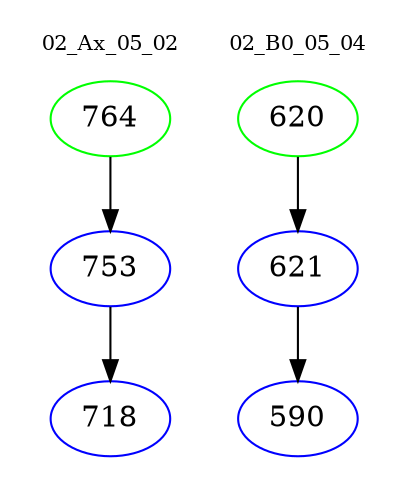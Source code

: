 digraph{
subgraph cluster_0 {
color = white
label = "02_Ax_05_02";
fontsize=10;
T0_764 [label="764", color="green"]
T0_764 -> T0_753 [color="black"]
T0_753 [label="753", color="blue"]
T0_753 -> T0_718 [color="black"]
T0_718 [label="718", color="blue"]
}
subgraph cluster_1 {
color = white
label = "02_B0_05_04";
fontsize=10;
T1_620 [label="620", color="green"]
T1_620 -> T1_621 [color="black"]
T1_621 [label="621", color="blue"]
T1_621 -> T1_590 [color="black"]
T1_590 [label="590", color="blue"]
}
}
